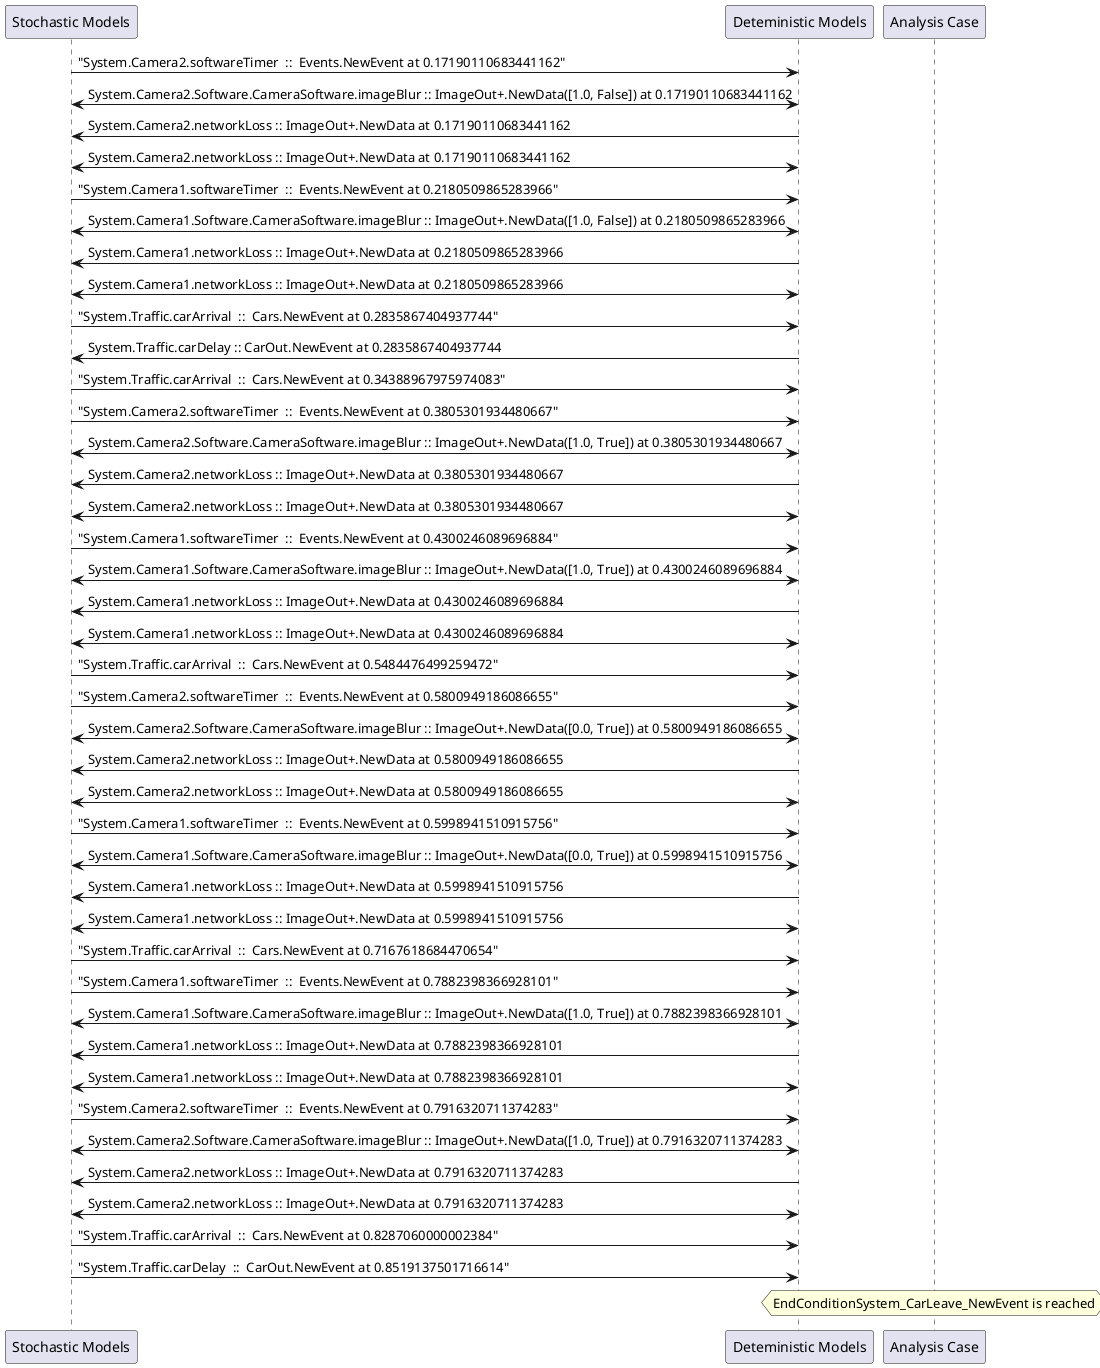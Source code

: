 
	@startuml
	participant "Stochastic Models" as stochmodel
	participant "Deteministic Models" as detmodel
	participant "Analysis Case" as analysis
	{16436_stop} stochmodel -> detmodel : "System.Camera2.softwareTimer  ::  Events.NewEvent at 0.17190110683441162"
detmodel <-> stochmodel : System.Camera2.Software.CameraSoftware.imageBlur :: ImageOut+.NewData([1.0, False]) at 0.17190110683441162
detmodel -> stochmodel : System.Camera2.networkLoss :: ImageOut+.NewData at 0.17190110683441162
detmodel <-> stochmodel : System.Camera2.networkLoss :: ImageOut+.NewData at 0.17190110683441162
{16421_stop} stochmodel -> detmodel : "System.Camera1.softwareTimer  ::  Events.NewEvent at 0.2180509865283966"
detmodel <-> stochmodel : System.Camera1.Software.CameraSoftware.imageBlur :: ImageOut+.NewData([1.0, False]) at 0.2180509865283966
detmodel -> stochmodel : System.Camera1.networkLoss :: ImageOut+.NewData at 0.2180509865283966
detmodel <-> stochmodel : System.Camera1.networkLoss :: ImageOut+.NewData at 0.2180509865283966
{16451_stop} stochmodel -> detmodel : "System.Traffic.carArrival  ::  Cars.NewEvent at 0.2835867404937744"
{16469_start} detmodel -> stochmodel : System.Traffic.carDelay :: CarOut.NewEvent at 0.2835867404937744
{16452_stop} stochmodel -> detmodel : "System.Traffic.carArrival  ::  Cars.NewEvent at 0.34388967975974083"
{16437_stop} stochmodel -> detmodel : "System.Camera2.softwareTimer  ::  Events.NewEvent at 0.3805301934480667"
detmodel <-> stochmodel : System.Camera2.Software.CameraSoftware.imageBlur :: ImageOut+.NewData([1.0, True]) at 0.3805301934480667
detmodel -> stochmodel : System.Camera2.networkLoss :: ImageOut+.NewData at 0.3805301934480667
detmodel <-> stochmodel : System.Camera2.networkLoss :: ImageOut+.NewData at 0.3805301934480667
{16422_stop} stochmodel -> detmodel : "System.Camera1.softwareTimer  ::  Events.NewEvent at 0.4300246089696884"
detmodel <-> stochmodel : System.Camera1.Software.CameraSoftware.imageBlur :: ImageOut+.NewData([1.0, True]) at 0.4300246089696884
detmodel -> stochmodel : System.Camera1.networkLoss :: ImageOut+.NewData at 0.4300246089696884
detmodel <-> stochmodel : System.Camera1.networkLoss :: ImageOut+.NewData at 0.4300246089696884
{16453_stop} stochmodel -> detmodel : "System.Traffic.carArrival  ::  Cars.NewEvent at 0.5484476499259472"
{16438_stop} stochmodel -> detmodel : "System.Camera2.softwareTimer  ::  Events.NewEvent at 0.5800949186086655"
detmodel <-> stochmodel : System.Camera2.Software.CameraSoftware.imageBlur :: ImageOut+.NewData([0.0, True]) at 0.5800949186086655
detmodel -> stochmodel : System.Camera2.networkLoss :: ImageOut+.NewData at 0.5800949186086655
detmodel <-> stochmodel : System.Camera2.networkLoss :: ImageOut+.NewData at 0.5800949186086655
{16423_stop} stochmodel -> detmodel : "System.Camera1.softwareTimer  ::  Events.NewEvent at 0.5998941510915756"
detmodel <-> stochmodel : System.Camera1.Software.CameraSoftware.imageBlur :: ImageOut+.NewData([0.0, True]) at 0.5998941510915756
detmodel -> stochmodel : System.Camera1.networkLoss :: ImageOut+.NewData at 0.5998941510915756
detmodel <-> stochmodel : System.Camera1.networkLoss :: ImageOut+.NewData at 0.5998941510915756
{16454_stop} stochmodel -> detmodel : "System.Traffic.carArrival  ::  Cars.NewEvent at 0.7167618684470654"
{16424_stop} stochmodel -> detmodel : "System.Camera1.softwareTimer  ::  Events.NewEvent at 0.7882398366928101"
detmodel <-> stochmodel : System.Camera1.Software.CameraSoftware.imageBlur :: ImageOut+.NewData([1.0, True]) at 0.7882398366928101
detmodel -> stochmodel : System.Camera1.networkLoss :: ImageOut+.NewData at 0.7882398366928101
detmodel <-> stochmodel : System.Camera1.networkLoss :: ImageOut+.NewData at 0.7882398366928101
{16439_stop} stochmodel -> detmodel : "System.Camera2.softwareTimer  ::  Events.NewEvent at 0.7916320711374283"
detmodel <-> stochmodel : System.Camera2.Software.CameraSoftware.imageBlur :: ImageOut+.NewData([1.0, True]) at 0.7916320711374283
detmodel -> stochmodel : System.Camera2.networkLoss :: ImageOut+.NewData at 0.7916320711374283
detmodel <-> stochmodel : System.Camera2.networkLoss :: ImageOut+.NewData at 0.7916320711374283
{16455_stop} stochmodel -> detmodel : "System.Traffic.carArrival  ::  Cars.NewEvent at 0.8287060000002384"
{16469_stop} stochmodel -> detmodel : "System.Traffic.carDelay  ::  CarOut.NewEvent at 0.8519137501716614"
{16469_start} <-> {16469_stop} : delay
hnote over analysis 
EndConditionSystem_CarLeave_NewEvent is reached
endnote
@enduml